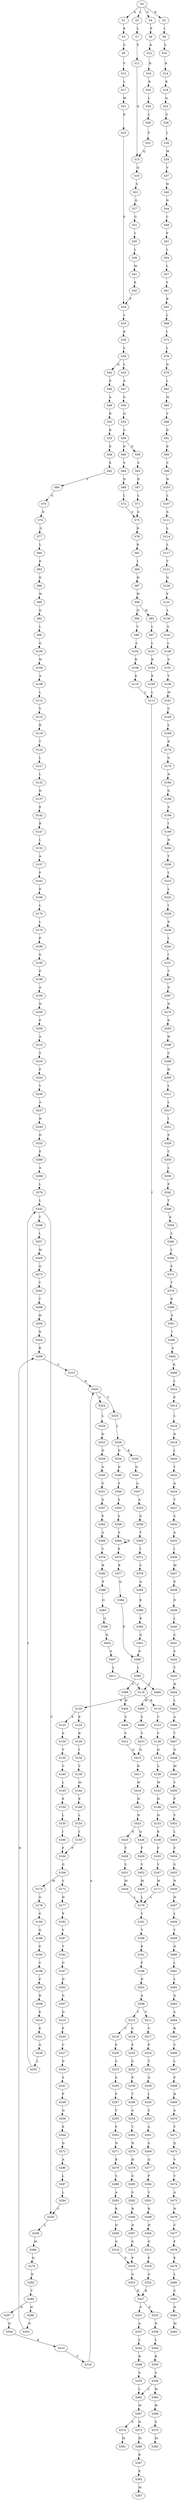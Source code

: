 strict digraph  {
	S0 -> S1 [ label = A ];
	S0 -> S2 [ label = R ];
	S0 -> S3 [ label = L ];
	S0 -> S4 [ label = V ];
	S1 -> S5 [ label = E ];
	S2 -> S6 [ label = I ];
	S3 -> S7 [ label = L ];
	S4 -> S8 [ label = P ];
	S5 -> S9 [ label = S ];
	S6 -> S10 [ label = S ];
	S7 -> S11 [ label = P ];
	S8 -> S12 [ label = K ];
	S9 -> S13 [ label = V ];
	S10 -> S14 [ label = R ];
	S11 -> S15 [ label = Q ];
	S12 -> S16 [ label = H ];
	S13 -> S17 [ label = L ];
	S14 -> S18 [ label = R ];
	S15 -> S19 [ label = Q ];
	S16 -> S20 [ label = R ];
	S17 -> S21 [ label = M ];
	S18 -> S22 [ label = Q ];
	S19 -> S23 [ label = S ];
	S20 -> S24 [ label = L ];
	S21 -> S25 [ label = E ];
	S22 -> S26 [ label = S ];
	S23 -> S27 [ label = Q ];
	S24 -> S28 [ label = L ];
	S25 -> S29 [ label = F ];
	S26 -> S30 [ label = L ];
	S27 -> S31 [ label = G ];
	S28 -> S32 [ label = P ];
	S29 -> S33 [ label = L ];
	S30 -> S34 [ label = M ];
	S31 -> S35 [ label = I ];
	S32 -> S15 [ label = Q ];
	S33 -> S36 [ label = K ];
	S34 -> S37 [ label = V ];
	S35 -> S38 [ label = L ];
	S36 -> S39 [ label = L ];
	S37 -> S40 [ label = H ];
	S38 -> S41 [ label = M ];
	S39 -> S42 [ label = Q ];
	S39 -> S43 [ label = L ];
	S40 -> S44 [ label = N ];
	S41 -> S45 [ label = E ];
	S42 -> S46 [ label = E ];
	S43 -> S47 [ label = A ];
	S44 -> S48 [ label = C ];
	S45 -> S29 [ label = F ];
	S46 -> S49 [ label = A ];
	S47 -> S50 [ label = G ];
	S48 -> S51 [ label = P ];
	S49 -> S52 [ label = R ];
	S50 -> S53 [ label = Q ];
	S51 -> S54 [ label = L ];
	S52 -> S55 [ label = R ];
	S53 -> S56 [ label = S ];
	S54 -> S57 [ label = L ];
	S55 -> S58 [ label = E ];
	S56 -> S59 [ label = E ];
	S56 -> S60 [ label = D ];
	S57 -> S61 [ label = Y ];
	S58 -> S62 [ label = E ];
	S59 -> S63 [ label = S ];
	S60 -> S64 [ label = S ];
	S61 -> S65 [ label = R ];
	S62 -> S66 [ label = V ];
	S63 -> S67 [ label = D ];
	S64 -> S68 [ label = D ];
	S65 -> S69 [ label = L ];
	S66 -> S70 [ label = G ];
	S67 -> S71 [ label = L ];
	S68 -> S72 [ label = L ];
	S69 -> S73 [ label = I ];
	S70 -> S74 [ label = D ];
	S71 -> S75 [ label = G ];
	S72 -> S75 [ label = G ];
	S73 -> S76 [ label = L ];
	S74 -> S77 [ label = G ];
	S75 -> S78 [ label = R ];
	S76 -> S79 [ label = Q ];
	S77 -> S80 [ label = L ];
	S78 -> S81 [ label = R ];
	S79 -> S82 [ label = L ];
	S80 -> S83 [ label = E ];
	S81 -> S84 [ label = L ];
	S82 -> S85 [ label = M ];
	S83 -> S86 [ label = D ];
	S84 -> S87 [ label = H ];
	S85 -> S88 [ label = V ];
	S86 -> S89 [ label = W ];
	S87 -> S90 [ label = W ];
	S88 -> S91 [ label = D ];
	S89 -> S92 [ label = Q ];
	S90 -> S93 [ label = H ];
	S90 -> S94 [ label = Q ];
	S91 -> S95 [ label = E ];
	S92 -> S96 [ label = L ];
	S93 -> S97 [ label = L ];
	S94 -> S98 [ label = V ];
	S95 -> S99 [ label = C ];
	S96 -> S100 [ label = Q ];
	S97 -> S101 [ label = L ];
	S98 -> S102 [ label = L ];
	S99 -> S103 [ label = N ];
	S100 -> S104 [ label = W ];
	S101 -> S105 [ label = R ];
	S102 -> S106 [ label = R ];
	S103 -> S107 [ label = L ];
	S104 -> S108 [ label = A ];
	S105 -> S109 [ label = E ];
	S106 -> S110 [ label = E ];
	S107 -> S111 [ label = S ];
	S108 -> S112 [ label = L ];
	S109 -> S113 [ label = L ];
	S110 -> S113 [ label = L ];
	S111 -> S114 [ label = L ];
	S112 -> S115 [ label = V ];
	S113 -> S116 [ label = I ];
	S114 -> S117 [ label = L ];
	S115 -> S118 [ label = R ];
	S116 -> S119 [ label = R ];
	S116 -> S120 [ label = N ];
	S117 -> S121 [ label = T ];
	S118 -> S122 [ label = T ];
	S119 -> S123 [ label = V ];
	S120 -> S124 [ label = K ];
	S120 -> S125 [ label = E ];
	S121 -> S126 [ label = Q ];
	S122 -> S127 [ label = L ];
	S123 -> S128 [ label = V ];
	S124 -> S129 [ label = R ];
	S125 -> S130 [ label = S ];
	S126 -> S131 [ label = F ];
	S127 -> S132 [ label = L ];
	S128 -> S133 [ label = Q ];
	S129 -> S134 [ label = I ];
	S130 -> S135 [ label = V ];
	S131 -> S136 [ label = L ];
	S132 -> S137 [ label = D ];
	S133 -> S138 [ label = S ];
	S134 -> S139 [ label = V ];
	S135 -> S140 [ label = V ];
	S136 -> S141 [ label = S ];
	S137 -> S142 [ label = E ];
	S138 -> S143 [ label = W ];
	S139 -> S144 [ label = M ];
	S140 -> S145 [ label = L ];
	S141 -> S146 [ label = L ];
	S142 -> S147 [ label = R ];
	S143 -> S148 [ label = H ];
	S144 -> S149 [ label = E ];
	S145 -> S150 [ label = E ];
	S146 -> S151 [ label = S ];
	S147 -> S152 [ label = L ];
	S148 -> S153 [ label = N ];
	S149 -> S154 [ label = L ];
	S150 -> S155 [ label = L ];
	S151 -> S156 [ label = V ];
	S152 -> S157 [ label = A ];
	S153 -> S158 [ label = K ];
	S154 -> S159 [ label = I ];
	S155 -> S160 [ label = I ];
	S156 -> S161 [ label = M ];
	S157 -> S162 [ label = F ];
	S158 -> S163 [ label = F ];
	S159 -> S164 [ label = P ];
	S160 -> S164 [ label = P ];
	S161 -> S165 [ label = C ];
	S162 -> S166 [ label = E ];
	S163 -> S167 [ label = V ];
	S164 -> S168 [ label = G ];
	S165 -> S169 [ label = L ];
	S166 -> S170 [ label = L ];
	S167 -> S171 [ label = M ];
	S168 -> S172 [ label = V ];
	S168 -> S173 [ label = M ];
	S169 -> S174 [ label = R ];
	S170 -> S175 [ label = L ];
	S171 -> S176 [ label = L ];
	S172 -> S177 [ label = N ];
	S173 -> S178 [ label = G ];
	S174 -> S179 [ label = S ];
	S175 -> S180 [ label = P ];
	S176 -> S181 [ label = C ];
	S177 -> S182 [ label = P ];
	S178 -> S183 [ label = G ];
	S179 -> S184 [ label = N ];
	S180 -> S185 [ label = G ];
	S181 -> S186 [ label = T ];
	S182 -> S187 [ label = V ];
	S183 -> S188 [ label = Q ];
	S184 -> S189 [ label = G ];
	S185 -> S190 [ label = P ];
	S186 -> S191 [ label = E ];
	S187 -> S192 [ label = T ];
	S188 -> S193 [ label = E ];
	S189 -> S194 [ label = S ];
	S190 -> S195 [ label = A ];
	S191 -> S196 [ label = P ];
	S192 -> S197 [ label = G ];
	S193 -> S198 [ label = S ];
	S194 -> S199 [ label = I ];
	S195 -> S200 [ label = N ];
	S196 -> S201 [ label = D ];
	S197 -> S202 [ label = D ];
	S198 -> S203 [ label = P ];
	S199 -> S204 [ label = H ];
	S200 -> S205 [ label = P ];
	S201 -> S206 [ label = A ];
	S202 -> S207 [ label = G ];
	S203 -> S208 [ label = R ];
	S204 -> S209 [ label = T ];
	S205 -> S210 [ label = A ];
	S206 -> S211 [ label = V ];
	S206 -> S212 [ label = T ];
	S207 -> S213 [ label = D ];
	S208 -> S214 [ label = E ];
	S209 -> S215 [ label = L ];
	S210 -> S216 [ label = S ];
	S211 -> S217 [ label = V ];
	S212 -> S218 [ label = C ];
	S212 -> S219 [ label = V ];
	S213 -> S220 [ label = P ];
	S214 -> S221 [ label = E ];
	S215 -> S222 [ label = L ];
	S216 -> S223 [ label = P ];
	S217 -> S224 [ label = P ];
	S218 -> S225 [ label = P ];
	S219 -> S226 [ label = P ];
	S220 -> S227 [ label = C ];
	S221 -> S228 [ label = A ];
	S222 -> S229 [ label = I ];
	S223 -> S230 [ label = V ];
	S224 -> S231 [ label = T ];
	S225 -> S232 [ label = G ];
	S226 -> S233 [ label = S ];
	S227 -> S234 [ label = D ];
	S228 -> S235 [ label = L ];
	S229 -> S236 [ label = D ];
	S230 -> S237 [ label = A ];
	S231 -> S238 [ label = Q ];
	S232 -> S239 [ label = P ];
	S233 -> S240 [ label = S ];
	S234 -> S241 [ label = S ];
	S235 -> S242 [ label = L ];
	S236 -> S243 [ label = L ];
	S237 -> S244 [ label = H ];
	S238 -> S245 [ label = L ];
	S239 -> S246 [ label = T ];
	S240 -> S247 [ label = P ];
	S241 -> S248 [ label = P ];
	S242 -> S249 [ label = T ];
	S242 -> S250 [ label = C ];
	S243 -> S251 [ label = I ];
	S244 -> S252 [ label = D ];
	S245 -> S253 [ label = S ];
	S246 -> S254 [ label = A ];
	S247 -> S255 [ label = V ];
	S248 -> S256 [ label = Q ];
	S249 -> S257 [ label = L ];
	S250 -> S258 [ label = L ];
	S251 -> S259 [ label = T ];
	S252 -> S260 [ label = E ];
	S253 -> S261 [ label = A ];
	S254 -> S262 [ label = T ];
	S255 -> S263 [ label = P ];
	S256 -> S264 [ label = E ];
	S257 -> S265 [ label = M ];
	S258 -> S266 [ label = M ];
	S259 -> S267 [ label = D ];
	S260 -> S268 [ label = A ];
	S261 -> S269 [ label = G ];
	S262 -> S270 [ label = N ];
	S263 -> S271 [ label = N ];
	S264 -> S272 [ label = D ];
	S265 -> S273 [ label = Q ];
	S266 -> S274 [ label = Q ];
	S267 -> S275 [ label = N ];
	S268 -> S276 [ label = L ];
	S269 -> S277 [ label = Q ];
	S270 -> S278 [ label = H ];
	S271 -> S279 [ label = R ];
	S272 -> S280 [ label = A ];
	S273 -> S281 [ label = Y ];
	S274 -> S282 [ label = D ];
	S275 -> S283 [ label = D ];
	S276 -> S242 [ label = L ];
	S277 -> S284 [ label = P ];
	S278 -> S285 [ label = G ];
	S279 -> S286 [ label = S ];
	S280 -> S287 [ label = L ];
	S281 -> S288 [ label = T ];
	S282 -> S289 [ label = T ];
	S283 -> S290 [ label = H ];
	S284 -> S291 [ label = V ];
	S285 -> S292 [ label = S ];
	S286 -> S293 [ label = A ];
	S287 -> S294 [ label = L ];
	S288 -> S295 [ label = H ];
	S289 -> S296 [ label = H ];
	S289 -> S297 [ label = N ];
	S290 -> S298 [ label = C ];
	S291 -> S299 [ label = R ];
	S292 -> S300 [ label = R ];
	S293 -> S301 [ label = R ];
	S294 -> S250 [ label = C ];
	S295 -> S302 [ label = N ];
	S296 -> S303 [ label = N ];
	S297 -> S304 [ label = N ];
	S298 -> S305 [ label = H ];
	S299 -> S306 [ label = H ];
	S300 -> S307 [ label = N ];
	S301 -> S308 [ label = N ];
	S302 -> S309 [ label = R ];
	S303 -> S309 [ label = R ];
	S304 -> S310 [ label = R ];
	S305 -> S311 [ label = L ];
	S306 -> S312 [ label = G ];
	S307 -> S313 [ label = G ];
	S308 -> S314 [ label = G ];
	S309 -> S315 [ label = V ];
	S310 -> S316 [ label = V ];
	S311 -> S317 [ label = L ];
	S312 -> S318 [ label = P ];
	S313 -> S319 [ label = P ];
	S314 -> S319 [ label = P ];
	S315 -> S320 [ label = A ];
	S316 -> S320 [ label = A ];
	S317 -> S321 [ label = I ];
	S318 -> S322 [ label = G ];
	S319 -> S323 [ label = G ];
	S320 -> S324 [ label = S ];
	S320 -> S325 [ label = T ];
	S321 -> S326 [ label = F ];
	S322 -> S327 [ label = R ];
	S323 -> S327 [ label = R ];
	S324 -> S328 [ label = L ];
	S325 -> S329 [ label = L ];
	S326 -> S330 [ label = C ];
	S327 -> S331 [ label = S ];
	S327 -> S332 [ label = P ];
	S328 -> S333 [ label = D ];
	S329 -> S334 [ label = D ];
	S329 -> S335 [ label = E ];
	S330 -> S336 [ label = L ];
	S331 -> S337 [ label = A ];
	S332 -> S338 [ label = N ];
	S333 -> S339 [ label = D ];
	S334 -> S340 [ label = D ];
	S335 -> S341 [ label = D ];
	S336 -> S342 [ label = F ];
	S337 -> S343 [ label = L ];
	S338 -> S344 [ label = L ];
	S339 -> S345 [ label = A ];
	S340 -> S346 [ label = S ];
	S341 -> S347 [ label = A ];
	S342 -> S348 [ label = T ];
	S343 -> S349 [ label = R ];
	S344 -> S350 [ label = R ];
	S345 -> S351 [ label = G ];
	S346 -> S352 [ label = S ];
	S347 -> S353 [ label = A ];
	S348 -> S354 [ label = K ];
	S349 -> S355 [ label = S ];
	S350 -> S356 [ label = S ];
	S351 -> S357 [ label = G ];
	S352 -> S358 [ label = S ];
	S353 -> S359 [ label = G ];
	S354 -> S360 [ label = L ];
	S355 -> S361 [ label = L ];
	S356 -> S362 [ label = M ];
	S356 -> S361 [ label = L ];
	S357 -> S363 [ label = P ];
	S358 -> S364 [ label = S ];
	S359 -> S365 [ label = T ];
	S360 -> S366 [ label = L ];
	S361 -> S367 [ label = W ];
	S362 -> S368 [ label = W ];
	S363 -> S369 [ label = A ];
	S364 -> S370 [ label = E ];
	S364 -> S364 [ label = S ];
	S365 -> S371 [ label = I ];
	S366 -> S372 [ label = S ];
	S367 -> S373 [ label = N ];
	S367 -> S374 [ label = S ];
	S368 -> S375 [ label = S ];
	S369 -> S376 [ label = V ];
	S370 -> S377 [ label = R ];
	S371 -> S378 [ label = S ];
	S372 -> S379 [ label = T ];
	S373 -> S380 [ label = M ];
	S374 -> S381 [ label = M ];
	S375 -> S382 [ label = M ];
	S376 -> S383 [ label = R ];
	S377 -> S384 [ label = Q ];
	S378 -> S385 [ label = A ];
	S379 -> S386 [ label = E ];
	S380 -> S387 [ label = R ];
	S383 -> S388 [ label = P ];
	S384 -> S389 [ label = E ];
	S385 -> S390 [ label = E ];
	S386 -> S391 [ label = S ];
	S387 -> S392 [ label = E ];
	S388 -> S393 [ label = G ];
	S389 -> S394 [ label = L ];
	S390 -> S395 [ label = R ];
	S391 -> S396 [ label = I ];
	S392 -> S397 [ label = M ];
	S393 -> S398 [ label = Q ];
	S394 -> S399 [ label = V ];
	S394 -> S400 [ label = I ];
	S395 -> S401 [ label = Q ];
	S396 -> S402 [ label = S ];
	S398 -> S403 [ label = R ];
	S399 -> S404 [ label = W ];
	S400 -> S405 [ label = W ];
	S401 -> S389 [ label = E ];
	S402 -> S406 [ label = R ];
	S403 -> S407 [ label = E ];
	S404 -> S408 [ label = S ];
	S405 -> S409 [ label = S ];
	S406 -> S410 [ label = L ];
	S407 -> S411 [ label = L ];
	S408 -> S412 [ label = V ];
	S409 -> S413 [ label = V ];
	S410 -> S414 [ label = F ];
	S411 -> S116 [ label = I ];
	S412 -> S415 [ label = Q ];
	S413 -> S415 [ label = Q ];
	S414 -> S416 [ label = L ];
	S415 -> S417 [ label = R ];
	S416 -> S418 [ label = D ];
	S417 -> S419 [ label = W ];
	S418 -> S420 [ label = L ];
	S419 -> S421 [ label = H ];
	S420 -> S422 [ label = Y ];
	S421 -> S423 [ label = N ];
	S422 -> S424 [ label = A ];
	S423 -> S425 [ label = E ];
	S423 -> S426 [ label = Q ];
	S424 -> S427 [ label = T ];
	S425 -> S428 [ label = F ];
	S426 -> S429 [ label = F ];
	S427 -> S430 [ label = S ];
	S428 -> S431 [ label = V ];
	S429 -> S432 [ label = V ];
	S430 -> S433 [ label = A ];
	S431 -> S434 [ label = M ];
	S432 -> S435 [ label = M ];
	S433 -> S436 [ label = I ];
	S434 -> S176 [ label = L ];
	S435 -> S176 [ label = L ];
	S436 -> S437 [ label = M ];
	S437 -> S438 [ label = E ];
	S438 -> S439 [ label = D ];
	S439 -> S440 [ label = L ];
	S440 -> S441 [ label = S ];
	S441 -> S442 [ label = S ];
	S442 -> S443 [ label = T ];
	S443 -> S444 [ label = H ];
	S444 -> S445 [ label = L ];
	S445 -> S446 [ label = A ];
	S446 -> S447 [ label = T ];
	S447 -> S448 [ label = G ];
	S448 -> S449 [ label = M ];
	S449 -> S450 [ label = V ];
	S450 -> S451 [ label = P ];
	S451 -> S452 [ label = V ];
	S452 -> S453 [ label = L ];
	S453 -> S454 [ label = F ];
	S454 -> S455 [ label = G ];
	S455 -> S456 [ label = N ];
	S456 -> S457 [ label = H ];
	S457 -> S458 [ label = L ];
	S458 -> S459 [ label = Y ];
	S459 -> S460 [ label = D ];
	S460 -> S461 [ label = L ];
	S461 -> S462 [ label = L ];
	S462 -> S463 [ label = Q ];
	S463 -> S464 [ label = S ];
	S464 -> S465 [ label = R ];
	S465 -> S466 [ label = V ];
	S466 -> S467 [ label = L ];
	S467 -> S468 [ label = P ];
	S468 -> S469 [ label = H ];
	S469 -> S470 [ label = A ];
	S470 -> S471 [ label = V ];
	S471 -> S472 [ label = Q ];
	S472 -> S473 [ label = V ];
	S473 -> S474 [ label = V ];
	S474 -> S475 [ label = A ];
	S475 -> S476 [ label = N ];
	S476 -> S477 [ label = C ];
	S477 -> S478 [ label = F ];
	S478 -> S479 [ label = E ];
	S479 -> S480 [ label = L ];
	S480 -> S481 [ label = S ];
	S481 -> S482 [ label = N ];
	S482 -> S483 [ label = M ];
}
